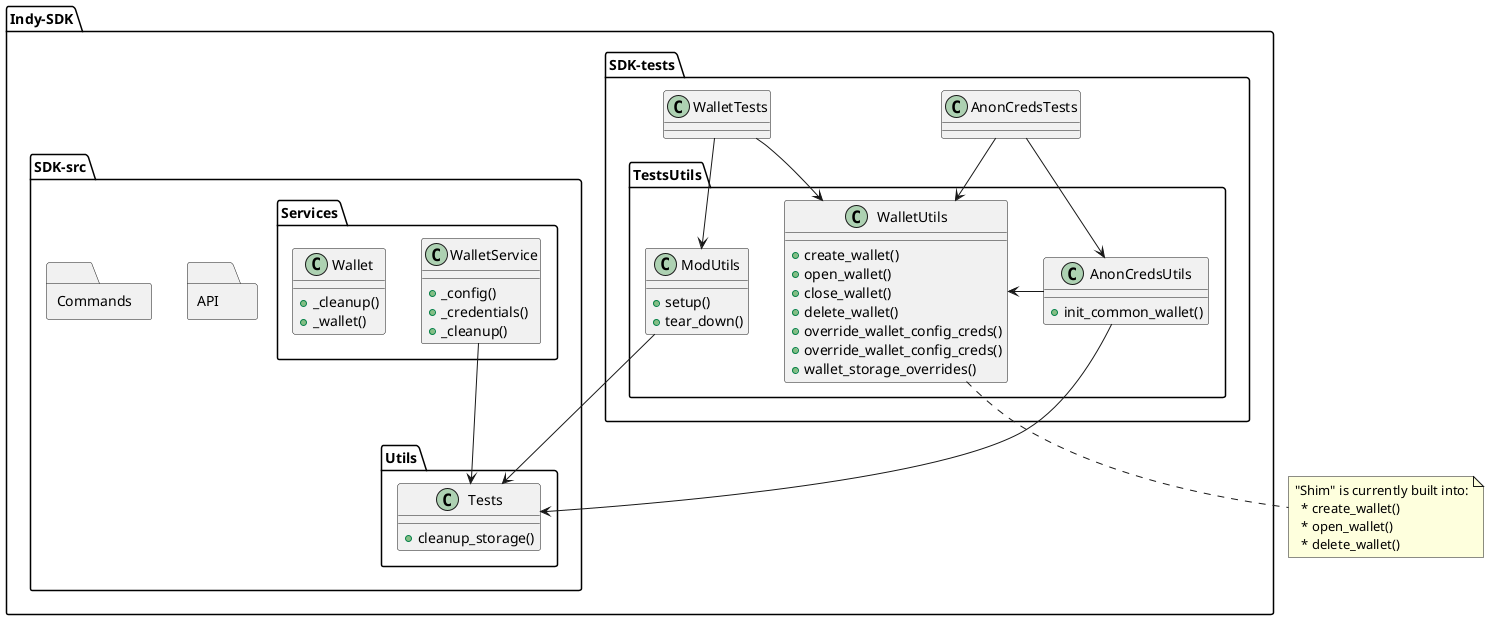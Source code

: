 @startuml

package Indy-SDK <<Folder >> {

  package SDK-tests <<Folder>> {
    class AnonCredsTests {
    }
    class WalletTests {
    }
    package TestsUtils {
      class AnonCredsUtils {
        +init_common_wallet()
      }
      class WalletUtils {
        +create_wallet()
        +open_wallet()
        +close_wallet()
        +delete_wallet()
        +override_wallet_config_creds()
        +override_wallet_config_creds()
        +wallet_storage_overrides()
      }
      class ModUtils {
        +setup()
        +tear_down()
      }
    }
  }

  package SDK-src <<Folder>> {
    package API <<Folder>> {
    }
    package Commands <<Folder>> {
    }
    package Services <<Folder>> {
      class WalletService {
        +_config()
        +_credentials()
        +_cleanup()
      }
      class Wallet {
        +_cleanup()
        +_wallet()
      }
    }
    package Utils <<Folder>> {
      class Tests {
        +cleanup_storage()
      }
    }
  }
}

AnonCredsTests --> AnonCredsUtils
AnonCredsTests --> WalletUtils
AnonCredsUtils -down-> Tests
AnonCredsUtils -right-> WalletUtils
WalletTests -down-> WalletUtils
WalletTests -down-> ModUtils
ModUtils -down-> Tests
WalletService -down-> Tests

note bottom of WalletUtils
"Shim" is currently built into:
  * create_wallet()
  * open_wallet()
  * delete_wallet()
end note

@enduml
